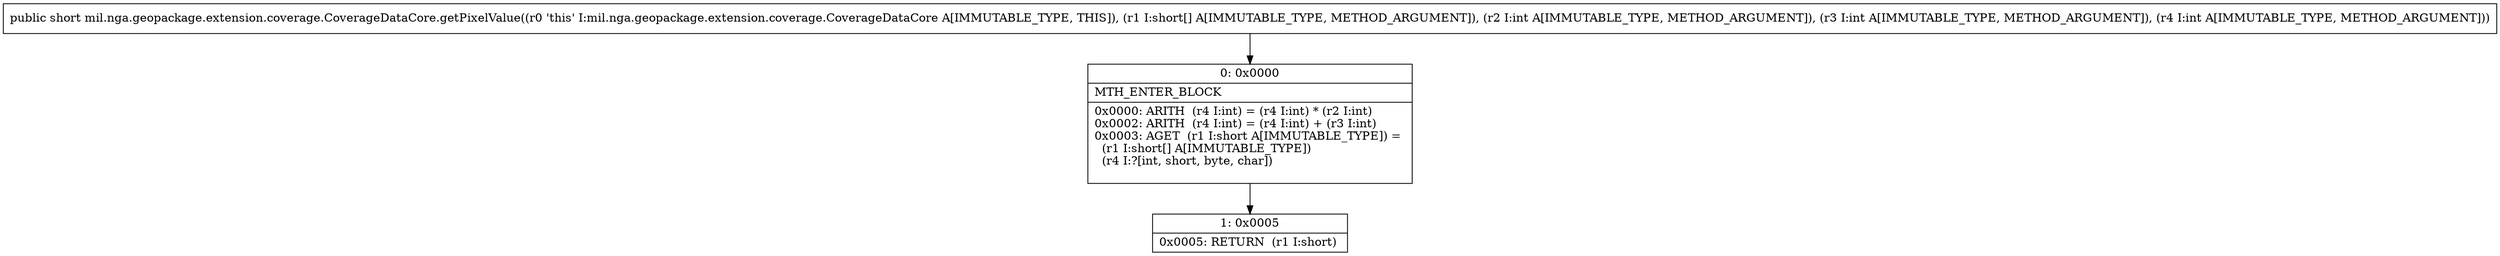 digraph "CFG formil.nga.geopackage.extension.coverage.CoverageDataCore.getPixelValue([SIII)S" {
Node_0 [shape=record,label="{0\:\ 0x0000|MTH_ENTER_BLOCK\l|0x0000: ARITH  (r4 I:int) = (r4 I:int) * (r2 I:int) \l0x0002: ARITH  (r4 I:int) = (r4 I:int) + (r3 I:int) \l0x0003: AGET  (r1 I:short A[IMMUTABLE_TYPE]) = \l  (r1 I:short[] A[IMMUTABLE_TYPE])\l  (r4 I:?[int, short, byte, char])\l \l}"];
Node_1 [shape=record,label="{1\:\ 0x0005|0x0005: RETURN  (r1 I:short) \l}"];
MethodNode[shape=record,label="{public short mil.nga.geopackage.extension.coverage.CoverageDataCore.getPixelValue((r0 'this' I:mil.nga.geopackage.extension.coverage.CoverageDataCore A[IMMUTABLE_TYPE, THIS]), (r1 I:short[] A[IMMUTABLE_TYPE, METHOD_ARGUMENT]), (r2 I:int A[IMMUTABLE_TYPE, METHOD_ARGUMENT]), (r3 I:int A[IMMUTABLE_TYPE, METHOD_ARGUMENT]), (r4 I:int A[IMMUTABLE_TYPE, METHOD_ARGUMENT])) }"];
MethodNode -> Node_0;
Node_0 -> Node_1;
}

